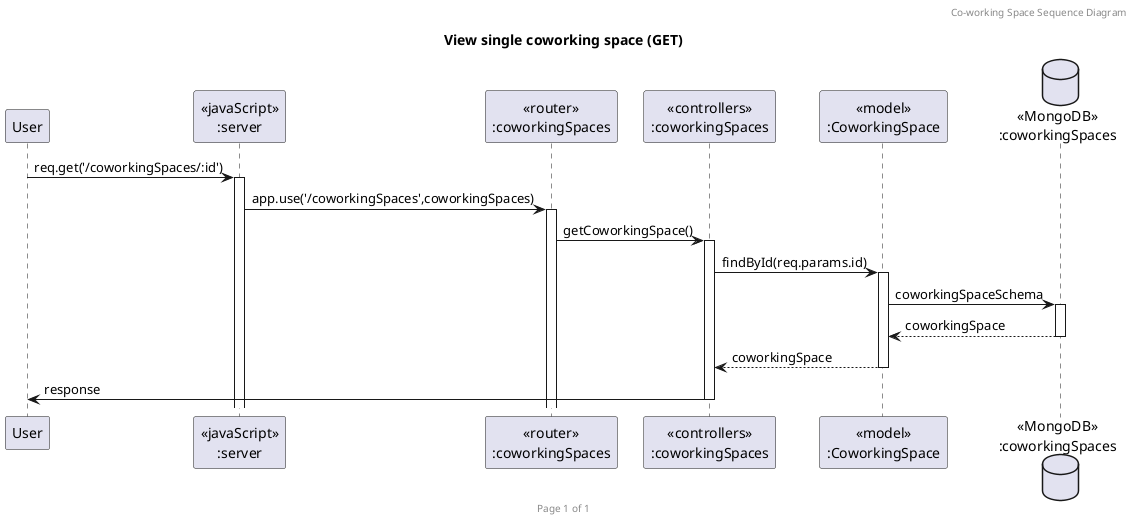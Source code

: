 @startuml View single coworking space (GET)

header Co-working Space Sequence Diagram
footer Page %page% of %lastpage%
title "View single coworking space (GET)"

participant "User" as client
participant "<<javaScript>>\n:server" as server
participant "<<router>>\n:coworkingSpaces" as routerCoworkingSpaces
participant "<<controllers>>\n:coworkingSpaces" as controllersCoworkingSpaces
participant "<<model>>\n:CoworkingSpace" as modelCoworkingSpace
database "<<MongoDB>>\n:coworkingSpaces" as coworkingSpacesDatabase

client->server ++:req.get('/coworkingSpaces/:id')
server->routerCoworkingSpaces ++:app.use('/coworkingSpaces',coworkingSpaces)
routerCoworkingSpaces -> controllersCoworkingSpaces ++:getCoworkingSpace()
controllersCoworkingSpaces->modelCoworkingSpace ++:findById(req.params.id)
modelCoworkingSpace ->coworkingSpacesDatabase ++: coworkingSpaceSchema
coworkingSpacesDatabase --> modelCoworkingSpace --: coworkingSpace
controllersCoworkingSpaces <-- modelCoworkingSpace --:coworkingSpace
controllersCoworkingSpaces->client --:response

@enduml
